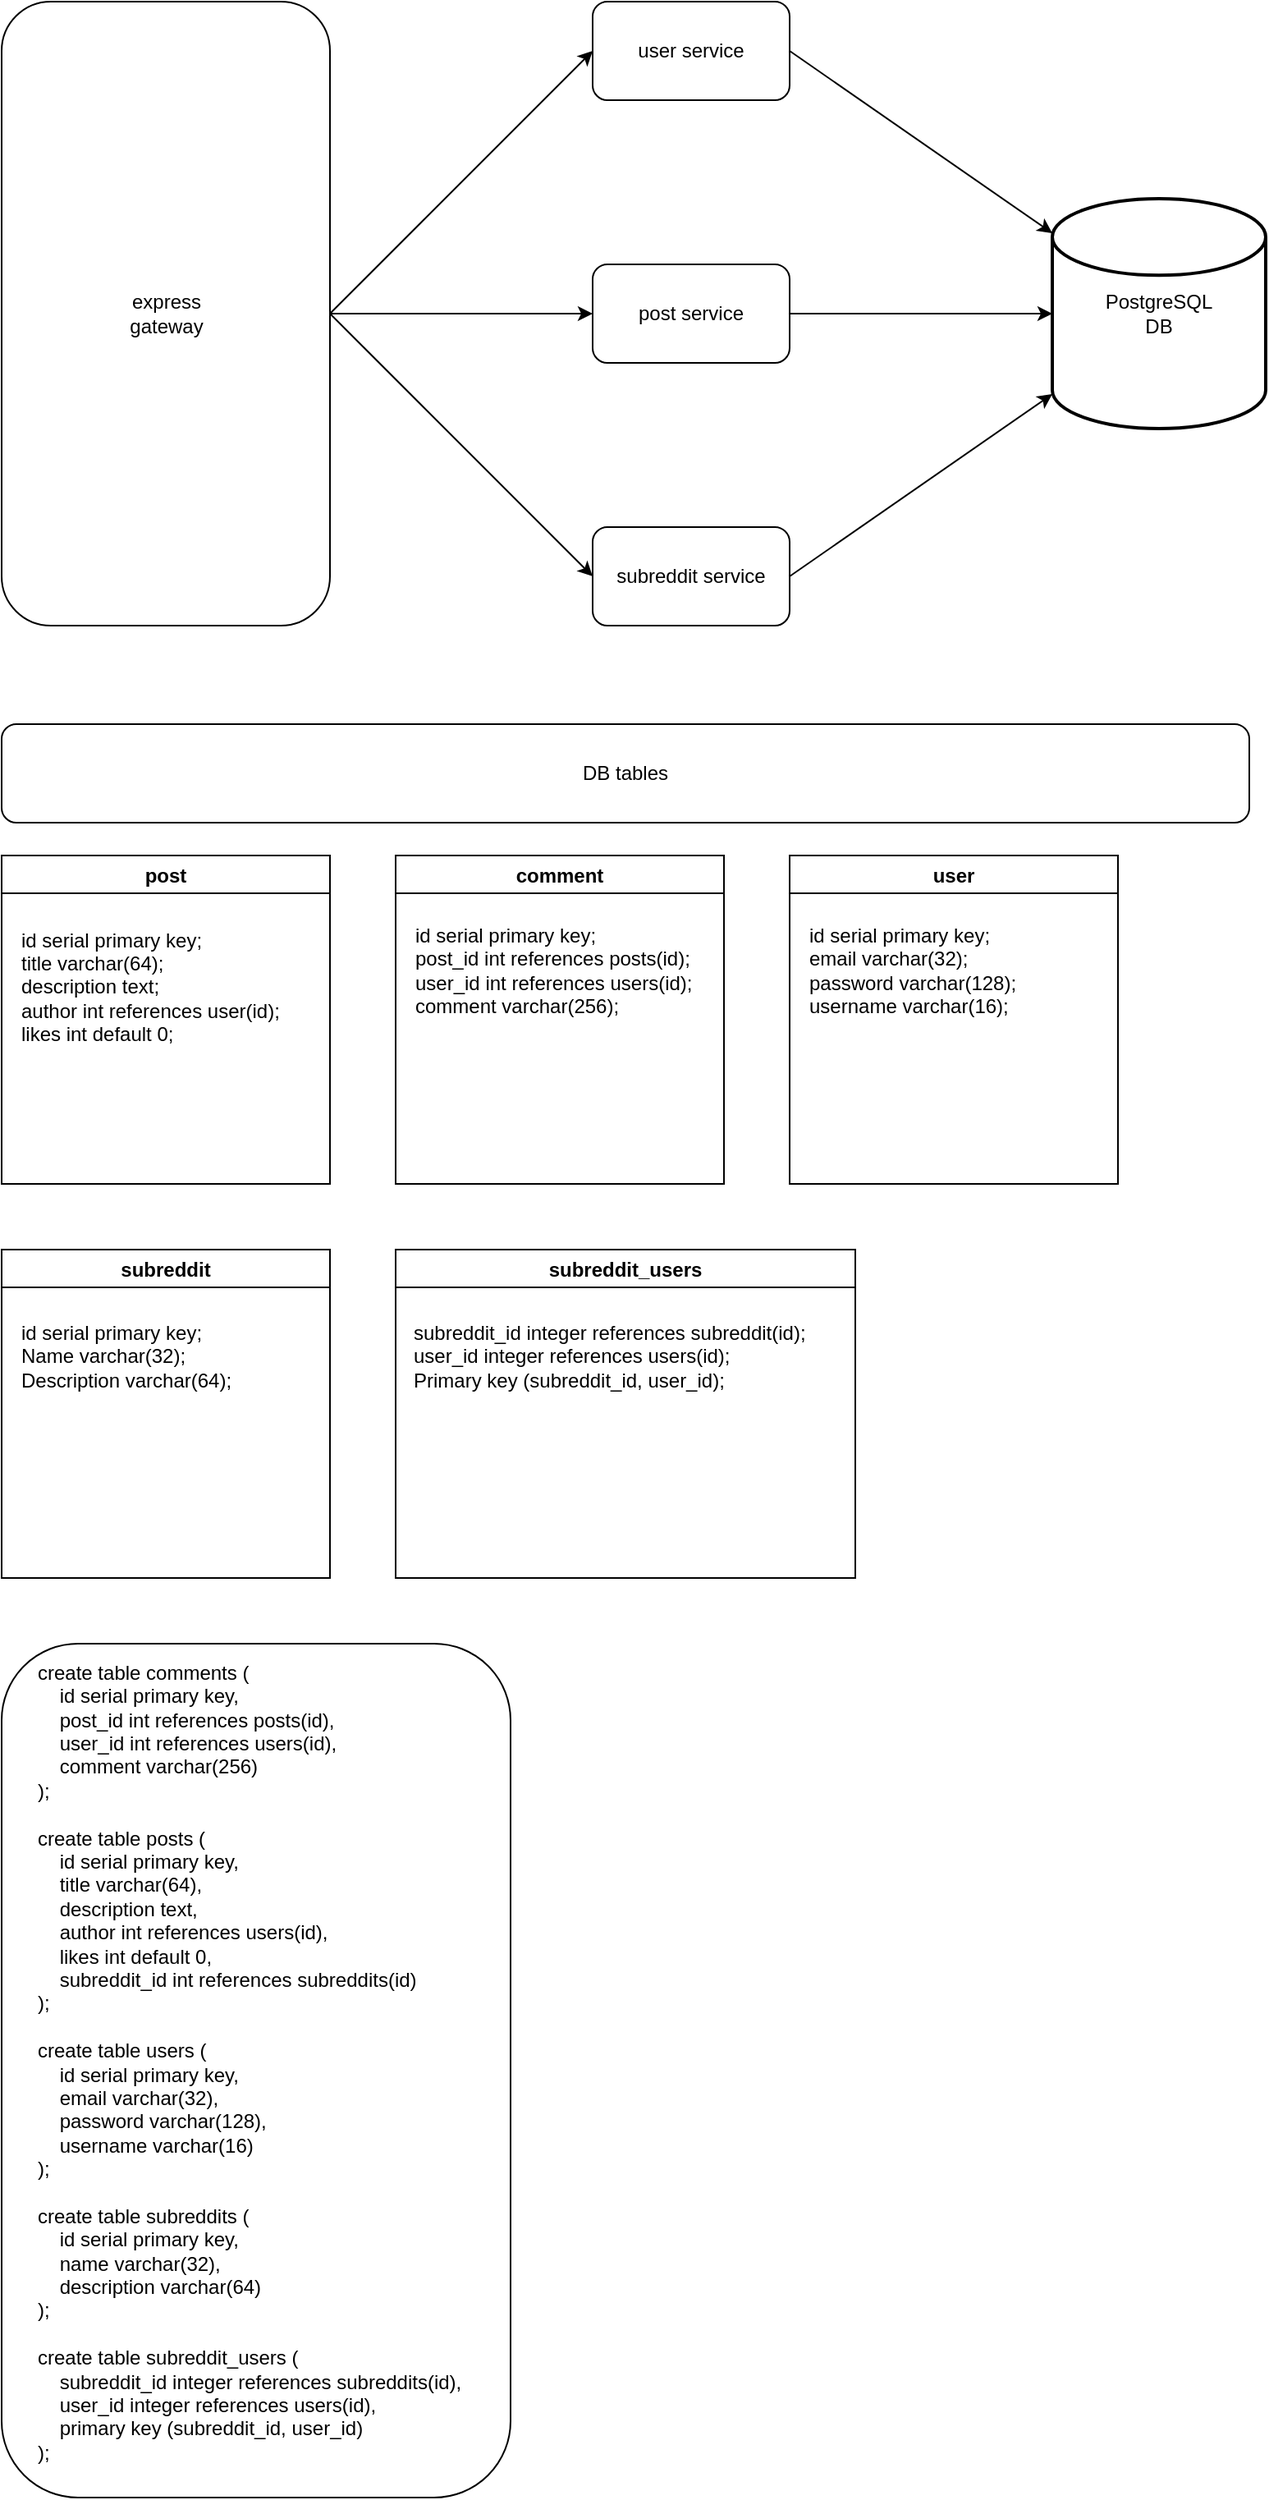 <mxfile>
    <diagram id="dmCsaiAE9yR2updQvktD" name="Page-1">
        <mxGraphModel dx="898" dy="314" grid="1" gridSize="10" guides="1" tooltips="1" connect="1" arrows="1" fold="1" page="0" pageScale="1" pageWidth="827" pageHeight="1169" math="0" shadow="0">
            <root>
                <mxCell id="0"/>
                <mxCell id="1" parent="0"/>
                <mxCell id="8" style="edgeStyle=none;html=1;exitX=0.5;exitY=0;exitDx=0;exitDy=0;entryX=0;entryY=0.5;entryDx=0;entryDy=0;" parent="1" source="2" target="4" edge="1">
                    <mxGeometry relative="1" as="geometry"/>
                </mxCell>
                <mxCell id="9" style="edgeStyle=none;html=1;exitX=0.5;exitY=0;exitDx=0;exitDy=0;entryX=0;entryY=0.5;entryDx=0;entryDy=0;" parent="1" source="2" target="5" edge="1">
                    <mxGeometry relative="1" as="geometry"/>
                </mxCell>
                <mxCell id="10" style="edgeStyle=none;html=1;exitX=0.5;exitY=0;exitDx=0;exitDy=0;entryX=0;entryY=0.5;entryDx=0;entryDy=0;" parent="1" source="2" target="6" edge="1">
                    <mxGeometry relative="1" as="geometry"/>
                </mxCell>
                <mxCell id="2" value="" style="rounded=1;whiteSpace=wrap;html=1;rotation=90;" parent="1" vertex="1">
                    <mxGeometry x="-50" y="130" width="380" height="200" as="geometry"/>
                </mxCell>
                <mxCell id="3" value="express&lt;br&gt;gateway" style="text;html=1;align=center;verticalAlign=middle;resizable=0;points=[];autosize=1;strokeColor=none;fillColor=none;" parent="1" vertex="1">
                    <mxGeometry x="110" y="215" width="60" height="30" as="geometry"/>
                </mxCell>
                <mxCell id="15" style="edgeStyle=none;html=1;exitX=1;exitY=0.5;exitDx=0;exitDy=0;entryX=0;entryY=0.15;entryDx=0;entryDy=0;entryPerimeter=0;" parent="1" source="4" target="7" edge="1">
                    <mxGeometry relative="1" as="geometry"/>
                </mxCell>
                <mxCell id="4" value="user service" style="rounded=1;whiteSpace=wrap;html=1;" parent="1" vertex="1">
                    <mxGeometry x="400" y="40" width="120" height="60" as="geometry"/>
                </mxCell>
                <mxCell id="14" style="edgeStyle=none;html=1;exitX=1;exitY=0.5;exitDx=0;exitDy=0;" parent="1" source="5" target="7" edge="1">
                    <mxGeometry relative="1" as="geometry"/>
                </mxCell>
                <mxCell id="5" value="post service" style="rounded=1;whiteSpace=wrap;html=1;" parent="1" vertex="1">
                    <mxGeometry x="400" y="200" width="120" height="60" as="geometry"/>
                </mxCell>
                <mxCell id="16" style="edgeStyle=none;html=1;exitX=1;exitY=0.5;exitDx=0;exitDy=0;entryX=0;entryY=0.85;entryDx=0;entryDy=0;entryPerimeter=0;" parent="1" source="6" target="7" edge="1">
                    <mxGeometry relative="1" as="geometry"/>
                </mxCell>
                <mxCell id="6" value="subreddit service" style="rounded=1;whiteSpace=wrap;html=1;" parent="1" vertex="1">
                    <mxGeometry x="400" y="360" width="120" height="60" as="geometry"/>
                </mxCell>
                <mxCell id="7" value="PostgreSQL&lt;br&gt;DB" style="strokeWidth=2;html=1;shape=mxgraph.flowchart.database;whiteSpace=wrap;" parent="1" vertex="1">
                    <mxGeometry x="680" y="160" width="130" height="140" as="geometry"/>
                </mxCell>
                <mxCell id="17" value="post" style="swimlane;" parent="1" vertex="1">
                    <mxGeometry x="40" y="560" width="200" height="200" as="geometry"/>
                </mxCell>
                <mxCell id="18" value="id serial primary key;&lt;br&gt;title varchar(64);&lt;br&gt;description text;&lt;br&gt;author int references user(id);&lt;br&gt;likes int default 0;" style="text;html=1;align=left;verticalAlign=middle;resizable=0;points=[];autosize=1;strokeColor=none;fillColor=none;" parent="17" vertex="1">
                    <mxGeometry x="10" y="40" width="170" height="80" as="geometry"/>
                </mxCell>
                <mxCell id="20" value="comment" style="swimlane;" parent="1" vertex="1">
                    <mxGeometry x="280" y="560" width="200" height="200" as="geometry"/>
                </mxCell>
                <mxCell id="21" value="id serial primary key;&lt;br&gt;post_id int references posts(id);&lt;br&gt;user_id int references users(id);&lt;br&gt;comment varchar(256);&lt;br&gt;" style="text;html=1;align=left;verticalAlign=middle;resizable=0;points=[];autosize=1;strokeColor=none;fillColor=none;" parent="20" vertex="1">
                    <mxGeometry x="10" y="40" width="180" height="60" as="geometry"/>
                </mxCell>
                <mxCell id="22" value="user" style="swimlane;" parent="1" vertex="1">
                    <mxGeometry x="520" y="560" width="200" height="200" as="geometry"/>
                </mxCell>
                <mxCell id="24" value="id serial primary key;&lt;br&gt;email varchar(32);&lt;br&gt;password varchar(128);&lt;br&gt;username varchar(16);" style="text;html=1;align=left;verticalAlign=middle;resizable=0;points=[];autosize=1;strokeColor=none;fillColor=none;" parent="22" vertex="1">
                    <mxGeometry x="10" y="40" width="140" height="60" as="geometry"/>
                </mxCell>
                <mxCell id="23" value="subreddit" style="swimlane;" parent="1" vertex="1">
                    <mxGeometry x="40" y="800" width="200" height="200" as="geometry"/>
                </mxCell>
                <mxCell id="25" value="id serial primary key;&lt;br&gt;Name varchar(32);&lt;br&gt;Description varchar(64);" style="text;html=1;align=left;verticalAlign=middle;resizable=0;points=[];autosize=1;strokeColor=none;fillColor=none;" parent="23" vertex="1">
                    <mxGeometry x="10" y="40" width="140" height="50" as="geometry"/>
                </mxCell>
                <mxCell id="26" value="subreddit_users" style="swimlane;startSize=23;" parent="1" vertex="1">
                    <mxGeometry x="280" y="800" width="280" height="200" as="geometry"/>
                </mxCell>
                <mxCell id="27" value="subreddit_id integer references subreddit(id);&lt;br&gt;user_id integer references users(id);&lt;br&gt;Primary key (subreddit_id, user_id);" style="text;html=1;align=left;verticalAlign=middle;resizable=0;points=[];autosize=1;strokeColor=none;fillColor=none;" parent="26" vertex="1">
                    <mxGeometry x="9" y="40" width="250" height="50" as="geometry"/>
                </mxCell>
                <mxCell id="28" value="DB tables" style="rounded=1;whiteSpace=wrap;html=1;" parent="1" vertex="1">
                    <mxGeometry x="40" y="480" width="760" height="60" as="geometry"/>
                </mxCell>
                <mxCell id="29" value="" style="rounded=1;whiteSpace=wrap;html=1;" parent="1" vertex="1">
                    <mxGeometry x="40" y="1040" width="310" height="520" as="geometry"/>
                </mxCell>
                <mxCell id="30" value="&lt;div&gt;create table comments (&lt;/div&gt;&lt;div&gt;&amp;nbsp; &amp;nbsp; id serial primary key,&lt;/div&gt;&lt;div&gt;&amp;nbsp; &amp;nbsp; post_id int references posts(id),&lt;/div&gt;&lt;div&gt;&amp;nbsp; &amp;nbsp; user_id int references users(id),&lt;br&gt;&lt;/div&gt;&lt;div&gt;&amp;nbsp; &amp;nbsp; comment varchar(256)&lt;/div&gt;&lt;div&gt;);&lt;/div&gt;&lt;div&gt;&lt;br&gt;&lt;/div&gt;&lt;div&gt;create table posts (&lt;/div&gt;&lt;div&gt;&amp;nbsp; &amp;nbsp; id serial primary key,&lt;/div&gt;&lt;div&gt;&amp;nbsp; &amp;nbsp; title varchar(64),&lt;/div&gt;&lt;div&gt;&amp;nbsp; &amp;nbsp; description text,&lt;/div&gt;&lt;div&gt;&amp;nbsp; &amp;nbsp; author int references users(id),&lt;/div&gt;&lt;div&gt;&amp;nbsp; &amp;nbsp; likes int default 0,&lt;/div&gt;&lt;div&gt;&amp;nbsp; &amp;nbsp; subreddit_id int references subreddits(id)&lt;/div&gt;&lt;div&gt;);&lt;/div&gt;&lt;div&gt;&lt;br&gt;&lt;/div&gt;&lt;div&gt;create table users (&lt;/div&gt;&lt;div&gt;&amp;nbsp; &amp;nbsp; id serial primary key,&lt;/div&gt;&lt;div&gt;&amp;nbsp; &amp;nbsp; email varchar(32),&lt;/div&gt;&lt;div&gt;&amp;nbsp; &amp;nbsp; password varchar(128),&lt;/div&gt;&lt;div&gt;&amp;nbsp; &amp;nbsp; username varchar(16)&lt;/div&gt;&lt;div&gt;);&lt;/div&gt;&lt;div&gt;&lt;br&gt;&lt;/div&gt;&lt;div&gt;create table subreddits (&lt;/div&gt;&lt;div&gt;&amp;nbsp; &amp;nbsp; id serial primary key,&lt;/div&gt;&lt;div&gt;&amp;nbsp; &amp;nbsp; name varchar(32),&lt;/div&gt;&lt;div&gt;&amp;nbsp; &amp;nbsp; description varchar(64)&lt;/div&gt;&lt;div&gt;);&lt;/div&gt;&lt;div&gt;&lt;br&gt;&lt;/div&gt;&lt;div&gt;create table subreddit_users (&lt;/div&gt;&lt;div&gt;&amp;nbsp; &amp;nbsp; subreddit_id integer references subreddits(id),&lt;/div&gt;&lt;div&gt;&amp;nbsp; &amp;nbsp; user_id integer references users(id),&lt;/div&gt;&lt;div&gt;&amp;nbsp; &amp;nbsp; primary key (subreddit_id, user_id)&lt;/div&gt;&lt;div&gt;);&lt;/div&gt;" style="text;html=1;align=left;verticalAlign=middle;resizable=0;points=[];autosize=1;strokeColor=none;fillColor=none;" parent="1" vertex="1">
                    <mxGeometry x="60" y="1055" width="270" height="480" as="geometry"/>
                </mxCell>
            </root>
        </mxGraphModel>
    </diagram>
</mxfile>